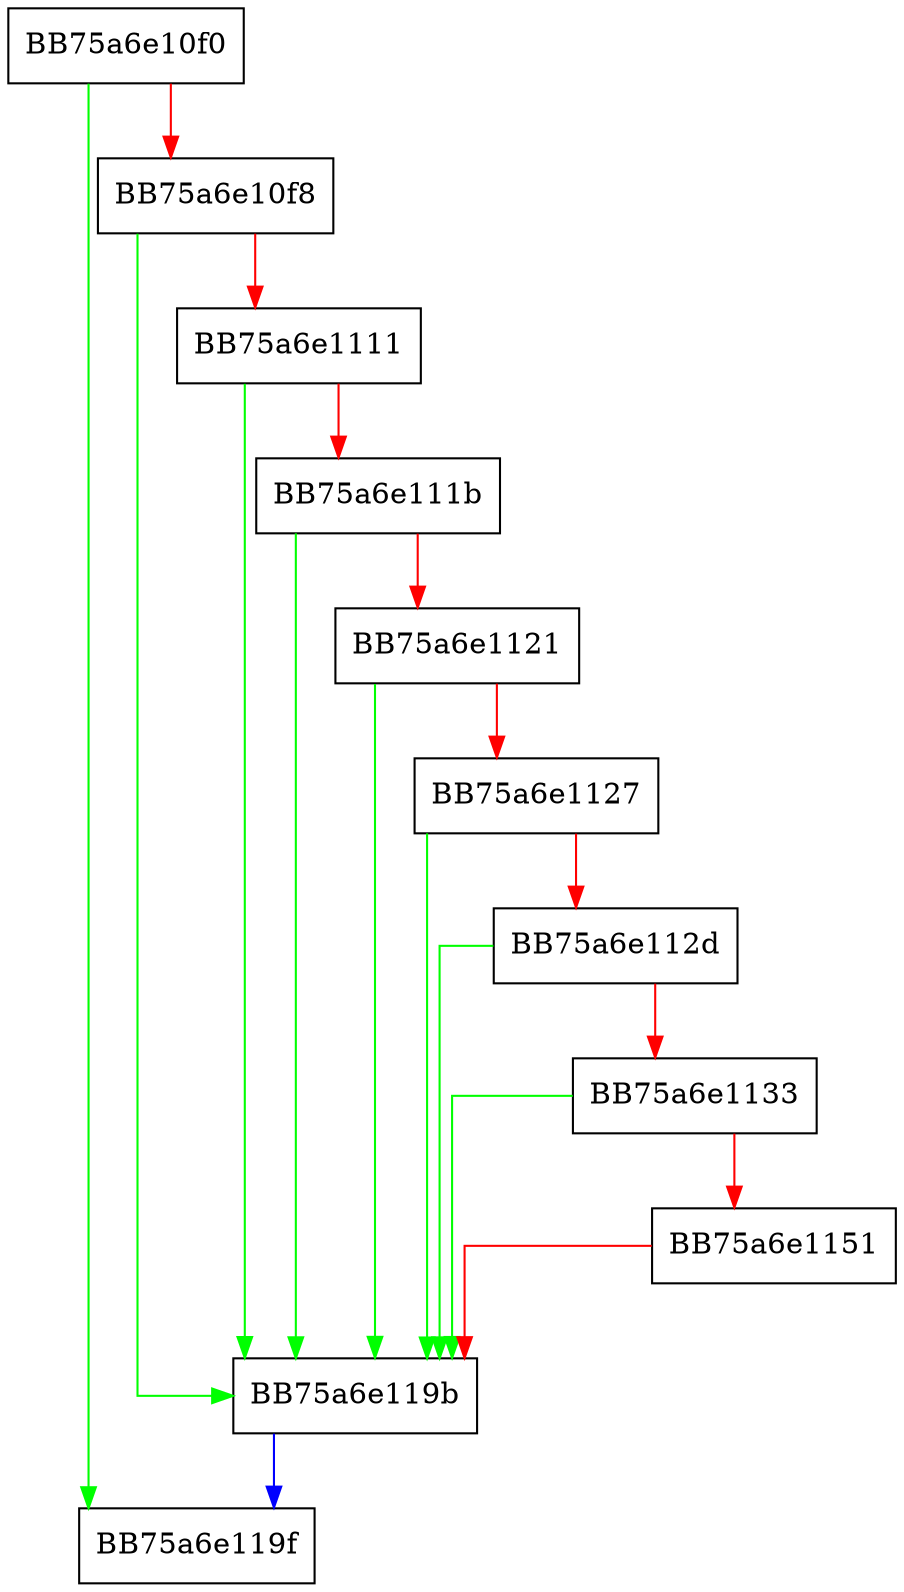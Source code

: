 digraph tokencrc {
  node [shape="box"];
  graph [splines=ortho];
  BB75a6e10f0 -> BB75a6e119f [color="green"];
  BB75a6e10f0 -> BB75a6e10f8 [color="red"];
  BB75a6e10f8 -> BB75a6e119b [color="green"];
  BB75a6e10f8 -> BB75a6e1111 [color="red"];
  BB75a6e1111 -> BB75a6e119b [color="green"];
  BB75a6e1111 -> BB75a6e111b [color="red"];
  BB75a6e111b -> BB75a6e119b [color="green"];
  BB75a6e111b -> BB75a6e1121 [color="red"];
  BB75a6e1121 -> BB75a6e119b [color="green"];
  BB75a6e1121 -> BB75a6e1127 [color="red"];
  BB75a6e1127 -> BB75a6e119b [color="green"];
  BB75a6e1127 -> BB75a6e112d [color="red"];
  BB75a6e112d -> BB75a6e119b [color="green"];
  BB75a6e112d -> BB75a6e1133 [color="red"];
  BB75a6e1133 -> BB75a6e119b [color="green"];
  BB75a6e1133 -> BB75a6e1151 [color="red"];
  BB75a6e1151 -> BB75a6e119b [color="red"];
  BB75a6e119b -> BB75a6e119f [color="blue"];
}